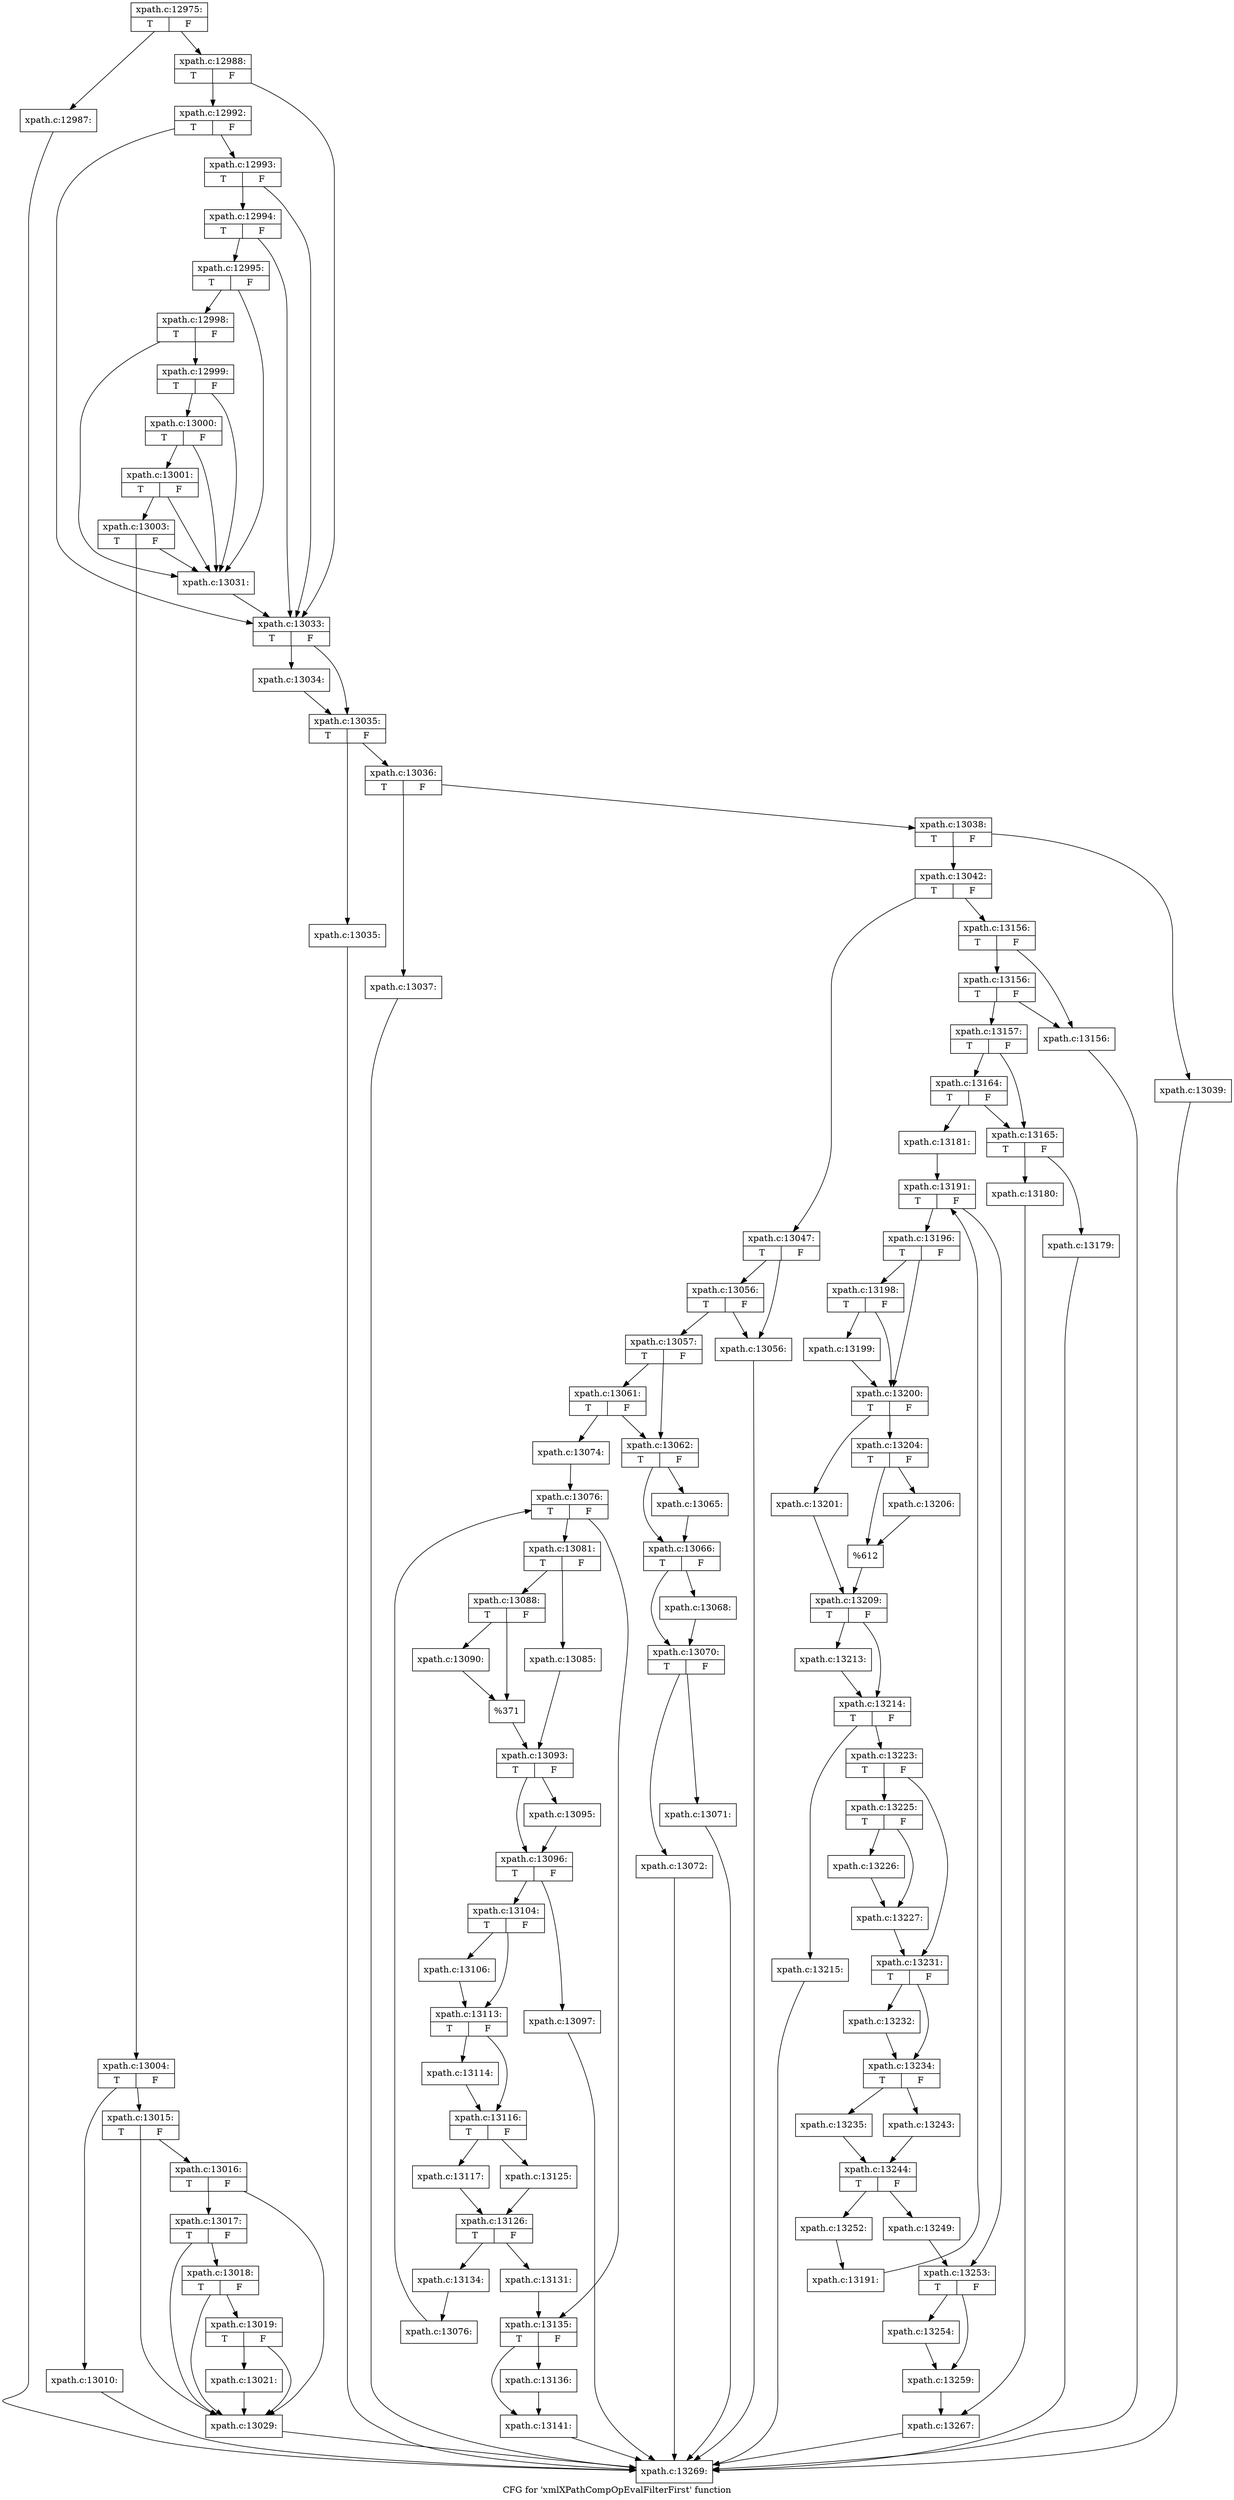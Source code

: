 digraph "CFG for 'xmlXPathCompOpEvalFilterFirst' function" {
	label="CFG for 'xmlXPathCompOpEvalFilterFirst' function";

	Node0x5129180 [shape=record,label="{xpath.c:12975:|{<s0>T|<s1>F}}"];
	Node0x5129180 -> Node0x512b5f0;
	Node0x5129180 -> Node0x512b640;
	Node0x512b5f0 [shape=record,label="{xpath.c:12987:}"];
	Node0x512b5f0 -> Node0x5129c30;
	Node0x512b640 [shape=record,label="{xpath.c:12988:|{<s0>T|<s1>F}}"];
	Node0x512b640 -> Node0x512bef0;
	Node0x512b640 -> Node0x512bda0;
	Node0x512bef0 [shape=record,label="{xpath.c:12992:|{<s0>T|<s1>F}}"];
	Node0x512bef0 -> Node0x512be70;
	Node0x512bef0 -> Node0x512bda0;
	Node0x512be70 [shape=record,label="{xpath.c:12993:|{<s0>T|<s1>F}}"];
	Node0x512be70 -> Node0x512bdf0;
	Node0x512be70 -> Node0x512bda0;
	Node0x512bdf0 [shape=record,label="{xpath.c:12994:|{<s0>T|<s1>F}}"];
	Node0x512bdf0 -> Node0x512bd50;
	Node0x512bdf0 -> Node0x512bda0;
	Node0x512bd50 [shape=record,label="{xpath.c:12995:|{<s0>T|<s1>F}}"];
	Node0x512bd50 -> Node0x512e0f0;
	Node0x512bd50 -> Node0x512dea0;
	Node0x512e0f0 [shape=record,label="{xpath.c:12998:|{<s0>T|<s1>F}}"];
	Node0x512e0f0 -> Node0x512e070;
	Node0x512e0f0 -> Node0x512dea0;
	Node0x512e070 [shape=record,label="{xpath.c:12999:|{<s0>T|<s1>F}}"];
	Node0x512e070 -> Node0x512dff0;
	Node0x512e070 -> Node0x512dea0;
	Node0x512dff0 [shape=record,label="{xpath.c:13000:|{<s0>T|<s1>F}}"];
	Node0x512dff0 -> Node0x512df70;
	Node0x512dff0 -> Node0x512dea0;
	Node0x512df70 [shape=record,label="{xpath.c:13001:|{<s0>T|<s1>F}}"];
	Node0x512df70 -> Node0x512def0;
	Node0x512df70 -> Node0x512dea0;
	Node0x512def0 [shape=record,label="{xpath.c:13003:|{<s0>T|<s1>F}}"];
	Node0x512def0 -> Node0x512de50;
	Node0x512def0 -> Node0x512dea0;
	Node0x512de50 [shape=record,label="{xpath.c:13004:|{<s0>T|<s1>F}}"];
	Node0x512de50 -> Node0x5130e70;
	Node0x512de50 -> Node0x5130ec0;
	Node0x5130e70 [shape=record,label="{xpath.c:13010:}"];
	Node0x5130e70 -> Node0x5129c30;
	Node0x5130ec0 [shape=record,label="{xpath.c:13015:|{<s0>T|<s1>F}}"];
	Node0x5130ec0 -> Node0x5131550;
	Node0x5130ec0 -> Node0x5131380;
	Node0x5131550 [shape=record,label="{xpath.c:13016:|{<s0>T|<s1>F}}"];
	Node0x5131550 -> Node0x51314d0;
	Node0x5131550 -> Node0x5131380;
	Node0x51314d0 [shape=record,label="{xpath.c:13017:|{<s0>T|<s1>F}}"];
	Node0x51314d0 -> Node0x5131450;
	Node0x51314d0 -> Node0x5131380;
	Node0x5131450 [shape=record,label="{xpath.c:13018:|{<s0>T|<s1>F}}"];
	Node0x5131450 -> Node0x51313d0;
	Node0x5131450 -> Node0x5131380;
	Node0x51313d0 [shape=record,label="{xpath.c:13019:|{<s0>T|<s1>F}}"];
	Node0x51313d0 -> Node0x5131330;
	Node0x51313d0 -> Node0x5131380;
	Node0x5131330 [shape=record,label="{xpath.c:13021:}"];
	Node0x5131330 -> Node0x5131380;
	Node0x5131380 [shape=record,label="{xpath.c:13029:}"];
	Node0x5131380 -> Node0x5129c30;
	Node0x512dea0 [shape=record,label="{xpath.c:13031:}"];
	Node0x512dea0 -> Node0x512bda0;
	Node0x512bda0 [shape=record,label="{xpath.c:13033:|{<s0>T|<s1>F}}"];
	Node0x512bda0 -> Node0x5134db0;
	Node0x512bda0 -> Node0x5134e00;
	Node0x5134db0 [shape=record,label="{xpath.c:13034:}"];
	Node0x5134db0 -> Node0x5134e00;
	Node0x5134e00 [shape=record,label="{xpath.c:13035:|{<s0>T|<s1>F}}"];
	Node0x5134e00 -> Node0x5135a70;
	Node0x5134e00 -> Node0x5135ac0;
	Node0x5135a70 [shape=record,label="{xpath.c:13035:}"];
	Node0x5135a70 -> Node0x5129c30;
	Node0x5135ac0 [shape=record,label="{xpath.c:13036:|{<s0>T|<s1>F}}"];
	Node0x5135ac0 -> Node0x5135f30;
	Node0x5135ac0 -> Node0x5135f80;
	Node0x5135f30 [shape=record,label="{xpath.c:13037:}"];
	Node0x5135f30 -> Node0x5129c30;
	Node0x5135f80 [shape=record,label="{xpath.c:13038:|{<s0>T|<s1>F}}"];
	Node0x5135f80 -> Node0x51365d0;
	Node0x5135f80 -> Node0x5136620;
	Node0x51365d0 [shape=record,label="{xpath.c:13039:}"];
	Node0x51365d0 -> Node0x5129c30;
	Node0x5136620 [shape=record,label="{xpath.c:13042:|{<s0>T|<s1>F}}"];
	Node0x5136620 -> Node0x5137010;
	Node0x5136620 -> Node0x5137060;
	Node0x5137010 [shape=record,label="{xpath.c:13047:|{<s0>T|<s1>F}}"];
	Node0x5137010 -> Node0x5138020;
	Node0x5137010 -> Node0x51380c0;
	Node0x51380c0 [shape=record,label="{xpath.c:13056:|{<s0>T|<s1>F}}"];
	Node0x51380c0 -> Node0x5138020;
	Node0x51380c0 -> Node0x5138070;
	Node0x5138020 [shape=record,label="{xpath.c:13056:}"];
	Node0x5138020 -> Node0x5129c30;
	Node0x5138070 [shape=record,label="{xpath.c:13057:|{<s0>T|<s1>F}}"];
	Node0x5138070 -> Node0x5139250;
	Node0x5138070 -> Node0x51392f0;
	Node0x51392f0 [shape=record,label="{xpath.c:13061:|{<s0>T|<s1>F}}"];
	Node0x51392f0 -> Node0x5139250;
	Node0x51392f0 -> Node0x51392a0;
	Node0x5139250 [shape=record,label="{xpath.c:13062:|{<s0>T|<s1>F}}"];
	Node0x5139250 -> Node0x513a090;
	Node0x5139250 -> Node0x513a0e0;
	Node0x513a090 [shape=record,label="{xpath.c:13065:}"];
	Node0x513a090 -> Node0x513a0e0;
	Node0x513a0e0 [shape=record,label="{xpath.c:13066:|{<s0>T|<s1>F}}"];
	Node0x513a0e0 -> Node0x513afb0;
	Node0x513a0e0 -> Node0x513b000;
	Node0x513afb0 [shape=record,label="{xpath.c:13068:}"];
	Node0x513afb0 -> Node0x513b000;
	Node0x513b000 [shape=record,label="{xpath.c:13070:|{<s0>T|<s1>F}}"];
	Node0x513b000 -> Node0x513b930;
	Node0x513b000 -> Node0x513b980;
	Node0x513b930 [shape=record,label="{xpath.c:13071:}"];
	Node0x513b930 -> Node0x5129c30;
	Node0x513b980 [shape=record,label="{xpath.c:13072:}"];
	Node0x513b980 -> Node0x5129c30;
	Node0x51392a0 [shape=record,label="{xpath.c:13074:}"];
	Node0x51392a0 -> Node0x513c380;
	Node0x513c380 [shape=record,label="{xpath.c:13076:|{<s0>T|<s1>F}}"];
	Node0x513c380 -> Node0x513c660;
	Node0x513c380 -> Node0x513c1e0;
	Node0x513c660 [shape=record,label="{xpath.c:13081:|{<s0>T|<s1>F}}"];
	Node0x513c660 -> Node0x513dc70;
	Node0x513c660 -> Node0x513dd10;
	Node0x513dc70 [shape=record,label="{xpath.c:13085:}"];
	Node0x513dc70 -> Node0x513dcc0;
	Node0x513dd10 [shape=record,label="{xpath.c:13088:|{<s0>T|<s1>F}}"];
	Node0x513dd10 -> Node0x513e800;
	Node0x513dd10 -> Node0x513e850;
	Node0x513e800 [shape=record,label="{xpath.c:13090:}"];
	Node0x513e800 -> Node0x513e850;
	Node0x513e850 [shape=record,label="{%371}"];
	Node0x513e850 -> Node0x513dcc0;
	Node0x513dcc0 [shape=record,label="{xpath.c:13093:|{<s0>T|<s1>F}}"];
	Node0x513dcc0 -> Node0x513f6b0;
	Node0x513dcc0 -> Node0x513f700;
	Node0x513f6b0 [shape=record,label="{xpath.c:13095:}"];
	Node0x513f6b0 -> Node0x513f700;
	Node0x513f700 [shape=record,label="{xpath.c:13096:|{<s0>T|<s1>F}}"];
	Node0x513f700 -> Node0x51403a0;
	Node0x513f700 -> Node0x51403f0;
	Node0x51403a0 [shape=record,label="{xpath.c:13097:}"];
	Node0x51403a0 -> Node0x5129c30;
	Node0x51403f0 [shape=record,label="{xpath.c:13104:|{<s0>T|<s1>F}}"];
	Node0x51403f0 -> Node0x5140e00;
	Node0x51403f0 -> Node0x5140e50;
	Node0x5140e00 [shape=record,label="{xpath.c:13106:}"];
	Node0x5140e00 -> Node0x5140e50;
	Node0x5140e50 [shape=record,label="{xpath.c:13113:|{<s0>T|<s1>F}}"];
	Node0x5140e50 -> Node0x5141b60;
	Node0x5140e50 -> Node0x5141bb0;
	Node0x5141b60 [shape=record,label="{xpath.c:13114:}"];
	Node0x5141b60 -> Node0x5141bb0;
	Node0x5141bb0 [shape=record,label="{xpath.c:13116:|{<s0>T|<s1>F}}"];
	Node0x5141bb0 -> Node0x5142320;
	Node0x5141bb0 -> Node0x51423c0;
	Node0x5142320 [shape=record,label="{xpath.c:13117:}"];
	Node0x5142320 -> Node0x5142370;
	Node0x51423c0 [shape=record,label="{xpath.c:13125:}"];
	Node0x51423c0 -> Node0x5142370;
	Node0x5142370 [shape=record,label="{xpath.c:13126:|{<s0>T|<s1>F}}"];
	Node0x5142370 -> Node0x5143290;
	Node0x5142370 -> Node0x51432e0;
	Node0x5143290 [shape=record,label="{xpath.c:13131:}"];
	Node0x5143290 -> Node0x513c1e0;
	Node0x51432e0 [shape=record,label="{xpath.c:13134:}"];
	Node0x51432e0 -> Node0x513c5d0;
	Node0x513c5d0 [shape=record,label="{xpath.c:13076:}"];
	Node0x513c5d0 -> Node0x513c380;
	Node0x513c1e0 [shape=record,label="{xpath.c:13135:|{<s0>T|<s1>F}}"];
	Node0x513c1e0 -> Node0x5144270;
	Node0x513c1e0 -> Node0x51442c0;
	Node0x5144270 [shape=record,label="{xpath.c:13136:}"];
	Node0x5144270 -> Node0x51442c0;
	Node0x51442c0 [shape=record,label="{xpath.c:13141:}"];
	Node0x51442c0 -> Node0x5129c30;
	Node0x5137060 [shape=record,label="{xpath.c:13156:|{<s0>T|<s1>F}}"];
	Node0x5137060 -> Node0x51460b0;
	Node0x5137060 -> Node0x5146150;
	Node0x5146150 [shape=record,label="{xpath.c:13156:|{<s0>T|<s1>F}}"];
	Node0x5146150 -> Node0x51460b0;
	Node0x5146150 -> Node0x5146100;
	Node0x51460b0 [shape=record,label="{xpath.c:13156:}"];
	Node0x51460b0 -> Node0x5129c30;
	Node0x5146100 [shape=record,label="{xpath.c:13157:|{<s0>T|<s1>F}}"];
	Node0x5146100 -> Node0x5147a80;
	Node0x5146100 -> Node0x5147b70;
	Node0x5147b70 [shape=record,label="{xpath.c:13164:|{<s0>T|<s1>F}}"];
	Node0x5147b70 -> Node0x5147a80;
	Node0x5147b70 -> Node0x5147b20;
	Node0x5147a80 [shape=record,label="{xpath.c:13165:|{<s0>T|<s1>F}}"];
	Node0x5147a80 -> Node0x5148ea0;
	Node0x5147a80 -> Node0x5148ef0;
	Node0x5148ea0 [shape=record,label="{xpath.c:13179:}"];
	Node0x5148ea0 -> Node0x5129c30;
	Node0x5148ef0 [shape=record,label="{xpath.c:13180:}"];
	Node0x5148ef0 -> Node0x5147ad0;
	Node0x5147b20 [shape=record,label="{xpath.c:13181:}"];
	Node0x5147b20 -> Node0x5149de0;
	Node0x5149de0 [shape=record,label="{xpath.c:13191:|{<s0>T|<s1>F}}"];
	Node0x5149de0 -> Node0x514a0c0;
	Node0x5149de0 -> Node0x5149c40;
	Node0x514a0c0 [shape=record,label="{xpath.c:13196:|{<s0>T|<s1>F}}"];
	Node0x514a0c0 -> Node0x514ac30;
	Node0x514a0c0 -> Node0x514abe0;
	Node0x514ac30 [shape=record,label="{xpath.c:13198:|{<s0>T|<s1>F}}"];
	Node0x514ac30 -> Node0x514ab90;
	Node0x514ac30 -> Node0x514abe0;
	Node0x514ab90 [shape=record,label="{xpath.c:13199:}"];
	Node0x514ab90 -> Node0x514abe0;
	Node0x514abe0 [shape=record,label="{xpath.c:13200:|{<s0>T|<s1>F}}"];
	Node0x514abe0 -> Node0x514c2a0;
	Node0x514abe0 -> Node0x514c340;
	Node0x514c2a0 [shape=record,label="{xpath.c:13201:}"];
	Node0x514c2a0 -> Node0x514c2f0;
	Node0x514c340 [shape=record,label="{xpath.c:13204:|{<s0>T|<s1>F}}"];
	Node0x514c340 -> Node0x514ce30;
	Node0x514c340 -> Node0x514ce80;
	Node0x514ce30 [shape=record,label="{xpath.c:13206:}"];
	Node0x514ce30 -> Node0x514ce80;
	Node0x514ce80 [shape=record,label="{%612}"];
	Node0x514ce80 -> Node0x514c2f0;
	Node0x514c2f0 [shape=record,label="{xpath.c:13209:|{<s0>T|<s1>F}}"];
	Node0x514c2f0 -> Node0x514e690;
	Node0x514c2f0 -> Node0x514e6e0;
	Node0x514e690 [shape=record,label="{xpath.c:13213:}"];
	Node0x514e690 -> Node0x514e6e0;
	Node0x514e6e0 [shape=record,label="{xpath.c:13214:|{<s0>T|<s1>F}}"];
	Node0x514e6e0 -> Node0x514f380;
	Node0x514e6e0 -> Node0x514f3d0;
	Node0x514f380 [shape=record,label="{xpath.c:13215:}"];
	Node0x514f380 -> Node0x5129c30;
	Node0x514f3d0 [shape=record,label="{xpath.c:13223:|{<s0>T|<s1>F}}"];
	Node0x514f3d0 -> Node0x514ff30;
	Node0x514f3d0 -> Node0x514ff80;
	Node0x514ff30 [shape=record,label="{xpath.c:13225:|{<s0>T|<s1>F}}"];
	Node0x514ff30 -> Node0x51503e0;
	Node0x514ff30 -> Node0x5150430;
	Node0x51503e0 [shape=record,label="{xpath.c:13226:}"];
	Node0x51503e0 -> Node0x5150430;
	Node0x5150430 [shape=record,label="{xpath.c:13227:}"];
	Node0x5150430 -> Node0x514ff80;
	Node0x514ff80 [shape=record,label="{xpath.c:13231:|{<s0>T|<s1>F}}"];
	Node0x514ff80 -> Node0x5150f80;
	Node0x514ff80 -> Node0x5150fd0;
	Node0x5150f80 [shape=record,label="{xpath.c:13232:}"];
	Node0x5150f80 -> Node0x5150fd0;
	Node0x5150fd0 [shape=record,label="{xpath.c:13234:|{<s0>T|<s1>F}}"];
	Node0x5150fd0 -> Node0x5151740;
	Node0x5150fd0 -> Node0x51517e0;
	Node0x5151740 [shape=record,label="{xpath.c:13235:}"];
	Node0x5151740 -> Node0x5151790;
	Node0x51517e0 [shape=record,label="{xpath.c:13243:}"];
	Node0x51517e0 -> Node0x5151790;
	Node0x5151790 [shape=record,label="{xpath.c:13244:|{<s0>T|<s1>F}}"];
	Node0x5151790 -> Node0x51526b0;
	Node0x5151790 -> Node0x5152700;
	Node0x51526b0 [shape=record,label="{xpath.c:13249:}"];
	Node0x51526b0 -> Node0x5149c40;
	Node0x5152700 [shape=record,label="{xpath.c:13252:}"];
	Node0x5152700 -> Node0x514a030;
	Node0x514a030 [shape=record,label="{xpath.c:13191:}"];
	Node0x514a030 -> Node0x5149de0;
	Node0x5149c40 [shape=record,label="{xpath.c:13253:|{<s0>T|<s1>F}}"];
	Node0x5149c40 -> Node0x51533b0;
	Node0x5149c40 -> Node0x5153400;
	Node0x51533b0 [shape=record,label="{xpath.c:13254:}"];
	Node0x51533b0 -> Node0x5153400;
	Node0x5153400 [shape=record,label="{xpath.c:13259:}"];
	Node0x5153400 -> Node0x5147ad0;
	Node0x5147ad0 [shape=record,label="{xpath.c:13267:}"];
	Node0x5147ad0 -> Node0x5129c30;
	Node0x5129c30 [shape=record,label="{xpath.c:13269:}"];
}
